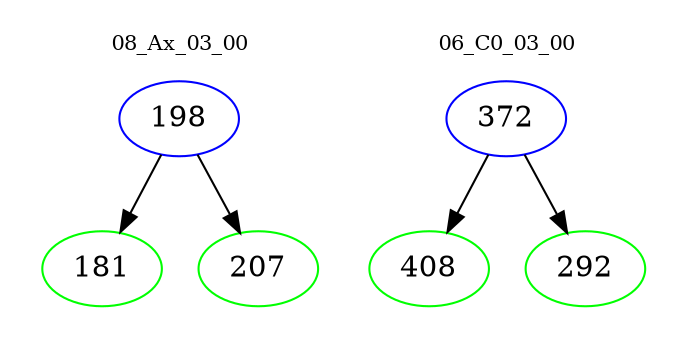 digraph{
subgraph cluster_0 {
color = white
label = "08_Ax_03_00";
fontsize=10;
T0_198 [label="198", color="blue"]
T0_198 -> T0_181 [color="black"]
T0_181 [label="181", color="green"]
T0_198 -> T0_207 [color="black"]
T0_207 [label="207", color="green"]
}
subgraph cluster_1 {
color = white
label = "06_C0_03_00";
fontsize=10;
T1_372 [label="372", color="blue"]
T1_372 -> T1_408 [color="black"]
T1_408 [label="408", color="green"]
T1_372 -> T1_292 [color="black"]
T1_292 [label="292", color="green"]
}
}
